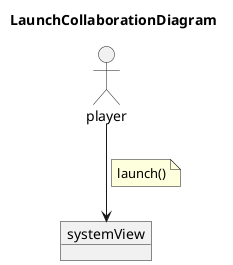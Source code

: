 @startuml LaunchCollaborationDiagram
title LaunchCollaborationDiagram
' left to right direction

allow_mixing
actor player

object systemView
player --> systemView
note on link
    launch()
end note
@enduml
